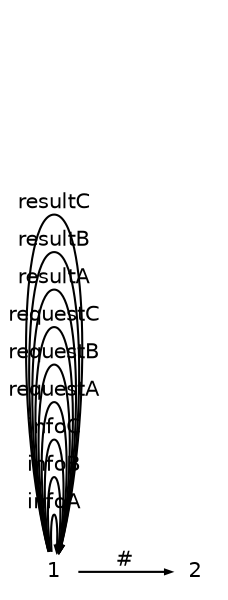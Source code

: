 digraph g
{
   graph [rankdir=LR];
   edge [arrowsize=0.3,fontsize=10,fontname=Helvetica];
   node [shape=plaintext,width=.3,height=.2,fontsize=10,fontname=Helvetica];
   1->1 [label="infoA"];
   1->1 [label="infoB"];
   1->1 [label="infoC"];
   1->1 [label="requestA"];
   1->1 [label="requestB"];
   1->1 [label="requestC"];
   1->1 [label="resultA"];
   1->1 [label="resultB"];
   1->1 [label="resultC"];
   1->2 [label="#"];
}
